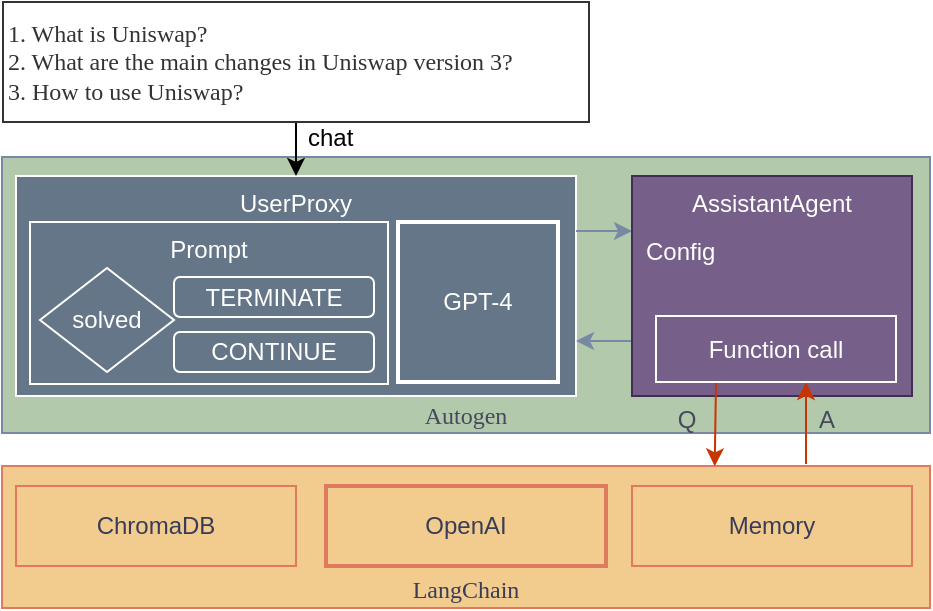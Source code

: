 <mxfile version="24.7.17">
  <diagram name="第 1 页" id="x8BklIuFlCDCuFzLZXhw">
    <mxGraphModel dx="1434" dy="836" grid="0" gridSize="10" guides="1" tooltips="1" connect="1" arrows="1" fold="1" page="0" pageScale="1" pageWidth="827" pageHeight="1169" math="0" shadow="0">
      <root>
        <mxCell id="0" />
        <mxCell id="1" parent="0" />
        <mxCell id="oNX1s3bklzKFaENSkbFV-33" value="Autogen" style="rounded=0;whiteSpace=wrap;html=1;verticalAlign=bottom;labelBackgroundColor=none;fillColor=#B2C9AB;strokeColor=#788AA3;fontColor=#46495D;fontStyle=0;fontFamily=Knewave;align=center;" parent="1" vertex="1">
          <mxGeometry x="26" y="202.5" width="464" height="138" as="geometry" />
        </mxCell>
        <mxCell id="oNX1s3bklzKFaENSkbFV-21" value="UserProxy" style="rounded=0;whiteSpace=wrap;html=1;verticalAlign=top;labelBackgroundColor=none;fillColor=#647687;strokeColor=#FFFFFF;fontColor=#FFFFFF;" parent="1" vertex="1">
          <mxGeometry x="33" y="212" width="280" height="110" as="geometry" />
        </mxCell>
        <mxCell id="oNX1s3bklzKFaENSkbFV-36" value="Prompt" style="rounded=0;whiteSpace=wrap;html=1;verticalAlign=top;labelBackgroundColor=none;fillColor=#647687;strokeColor=#FFFFFF;fontColor=#FFFFFF;" parent="1" vertex="1">
          <mxGeometry x="40" y="235" width="179" height="81" as="geometry" />
        </mxCell>
        <mxCell id="oNX1s3bklzKFaENSkbFV-20" style="edgeStyle=none;rounded=0;orthogonalLoop=1;jettySize=auto;html=1;exitX=1;exitY=0.25;exitDx=0;exitDy=0;entryX=0;entryY=0.25;entryDx=0;entryDy=0;labelBackgroundColor=none;strokeColor=#788AA3;fontColor=default;" parent="1" source="oNX1s3bklzKFaENSkbFV-21" target="oNX1s3bklzKFaENSkbFV-23" edge="1">
          <mxGeometry relative="1" as="geometry" />
        </mxCell>
        <mxCell id="oNX1s3bklzKFaENSkbFV-22" style="edgeStyle=none;rounded=0;orthogonalLoop=1;jettySize=auto;html=1;exitX=0;exitY=0.75;exitDx=0;exitDy=0;entryX=1;entryY=0.75;entryDx=0;entryDy=0;labelBackgroundColor=none;strokeColor=#788AA3;fontColor=default;" parent="1" source="oNX1s3bklzKFaENSkbFV-23" target="oNX1s3bklzKFaENSkbFV-21" edge="1">
          <mxGeometry relative="1" as="geometry" />
        </mxCell>
        <mxCell id="oNX1s3bklzKFaENSkbFV-23" value="AssistantAgent" style="rounded=0;whiteSpace=wrap;html=1;verticalAlign=top;labelBackgroundColor=none;fillColor=#76608a;strokeColor=#432D57;fontColor=#ffffff;" parent="1" vertex="1">
          <mxGeometry x="341" y="212" width="140" height="110" as="geometry" />
        </mxCell>
        <mxCell id="oNX1s3bklzKFaENSkbFV-25" value="Q" style="text;html=1;align=center;verticalAlign=middle;resizable=0;points=[];autosize=1;strokeColor=none;fillColor=none;labelBackgroundColor=none;fontColor=#46495D;" parent="1" vertex="1">
          <mxGeometry x="353" y="319" width="30" height="30" as="geometry" />
        </mxCell>
        <mxCell id="oNX1s3bklzKFaENSkbFV-26" value="A" style="text;html=1;align=center;verticalAlign=middle;resizable=0;points=[];autosize=1;strokeColor=none;fillColor=none;labelBackgroundColor=none;fontColor=#46495D;" parent="1" vertex="1">
          <mxGeometry x="423" y="319" width="30" height="30" as="geometry" />
        </mxCell>
        <mxCell id="oNX1s3bklzKFaENSkbFV-27" value="TERMINATE" style="rounded=1;whiteSpace=wrap;html=1;labelBackgroundColor=none;fillColor=#647687;strokeColor=#FFFFFF;fontColor=#FFFFFF;" parent="1" vertex="1">
          <mxGeometry x="112" y="262.5" width="100" height="20" as="geometry" />
        </mxCell>
        <mxCell id="oNX1s3bklzKFaENSkbFV-28" value="CONTINUE" style="rounded=1;whiteSpace=wrap;html=1;labelBackgroundColor=none;fillColor=#647687;strokeColor=#FFFFFF;fontColor=#FFFFFF;" parent="1" vertex="1">
          <mxGeometry x="112" y="290" width="100" height="20" as="geometry" />
        </mxCell>
        <mxCell id="oNX1s3bklzKFaENSkbFV-29" value="LangChain" style="rounded=0;whiteSpace=wrap;html=1;verticalAlign=bottom;labelBackgroundColor=none;fillColor=#F2CC8F;strokeColor=#E07A5F;fontColor=#393C56;fontStyle=0;fontFamily=Knewave;align=center;" parent="1" vertex="1">
          <mxGeometry x="26" y="357" width="464" height="71" as="geometry" />
        </mxCell>
        <mxCell id="oNX1s3bklzKFaENSkbFV-30" value="ChromaDB" style="rounded=0;whiteSpace=wrap;html=1;labelBackgroundColor=none;fillColor=#F2CC8F;strokeColor=#E07A5F;fontColor=#393C56;" parent="1" vertex="1">
          <mxGeometry x="33" y="367" width="140" height="40" as="geometry" />
        </mxCell>
        <mxCell id="oNX1s3bklzKFaENSkbFV-31" value="Memory" style="rounded=0;whiteSpace=wrap;html=1;labelBackgroundColor=none;fillColor=#F2CC8F;strokeColor=#E07A5F;fontColor=#393C56;" parent="1" vertex="1">
          <mxGeometry x="341" y="367" width="140" height="40" as="geometry" />
        </mxCell>
        <mxCell id="oNX1s3bklzKFaENSkbFV-32" value="OpenAI" style="rounded=0;whiteSpace=wrap;html=1;labelBackgroundColor=none;fillColor=#F2CC8F;strokeColor=#E07A5F;fontColor=#393C56;strokeWidth=2;" parent="1" vertex="1">
          <mxGeometry x="188" y="367" width="140" height="40" as="geometry" />
        </mxCell>
        <mxCell id="oNX1s3bklzKFaENSkbFV-34" value="GPT-4" style="whiteSpace=wrap;html=1;aspect=fixed;fillColor=#647687;fontColor=#FFFFFF;strokeColor=#FFFFFF;strokeWidth=2;" parent="1" vertex="1">
          <mxGeometry x="224" y="235" width="80" height="80" as="geometry" />
        </mxCell>
        <mxCell id="oNX1s3bklzKFaENSkbFV-35" value="solved " style="rhombus;whiteSpace=wrap;fillColor=#647687;fontColor=#FFFFFF;strokeColor=#FFFFFF;" parent="1" vertex="1">
          <mxGeometry x="45" y="258" width="67" height="52" as="geometry" />
        </mxCell>
        <mxCell id="oNX1s3bklzKFaENSkbFV-38" value="Config" style="text;html=1;align=left;verticalAlign=middle;resizable=0;points=[];autosize=1;strokeColor=none;fillColor=#76608a;fontColor=#ffffff;" parent="1" vertex="1">
          <mxGeometry x="346" y="236.5" width="53" height="26" as="geometry" />
        </mxCell>
        <mxCell id="oNX1s3bklzKFaENSkbFV-11" style="edgeStyle=none;rounded=0;orthogonalLoop=1;jettySize=auto;html=1;labelBackgroundColor=none;strokeColor=#C73500;fontColor=default;exitX=0.25;exitY=1;exitDx=0;exitDy=0;fillColor=#fa6800;entryX=0.768;entryY=0.002;entryDx=0;entryDy=0;entryPerimeter=0;" parent="1" source="oNX1s3bklzKFaENSkbFV-24" target="oNX1s3bklzKFaENSkbFV-29" edge="1">
          <mxGeometry relative="1" as="geometry">
            <mxPoint x="370" y="292" as="sourcePoint" />
            <mxPoint x="383" y="355" as="targetPoint" />
          </mxGeometry>
        </mxCell>
        <mxCell id="oNX1s3bklzKFaENSkbFV-12" style="edgeStyle=none;rounded=0;orthogonalLoop=1;jettySize=auto;html=1;labelBackgroundColor=none;strokeColor=#C73500;fontColor=default;fillColor=#fa6800;entryX=0.625;entryY=1.002;entryDx=0;entryDy=0;entryPerimeter=0;" parent="1" target="oNX1s3bklzKFaENSkbFV-24" edge="1">
          <mxGeometry relative="1" as="geometry">
            <mxPoint x="428" y="356" as="sourcePoint" />
            <mxPoint x="428" y="318" as="targetPoint" />
          </mxGeometry>
        </mxCell>
        <mxCell id="oNX1s3bklzKFaENSkbFV-24" value="Function call" style="rounded=0;whiteSpace=wrap;html=1;labelBackgroundColor=none;fillColor=#76608a;strokeColor=#FFFFFF;fontColor=#ffffff;" parent="1" vertex="1">
          <mxGeometry x="353" y="282" width="120" height="33" as="geometry" />
        </mxCell>
        <mxCell id="oNX1s3bklzKFaENSkbFV-41" style="rounded=0;orthogonalLoop=1;jettySize=auto;html=1;exitX=0.5;exitY=1;exitDx=0;exitDy=0;" parent="1" source="oNX1s3bklzKFaENSkbFV-40" target="oNX1s3bklzKFaENSkbFV-21" edge="1">
          <mxGeometry relative="1" as="geometry" />
        </mxCell>
        <mxCell id="oNX1s3bklzKFaENSkbFV-40" value="&lt;span style=&quot;font-family: &amp;quot;Comic Sans MS&amp;quot;; text-wrap: nowrap;&quot;&gt;1. What is Uniswap?&lt;/span&gt;&lt;br style=&quot;padding: 0px; margin: 0px; font-family: &amp;quot;Comic Sans MS&amp;quot;; text-wrap: nowrap;&quot;&gt;&lt;span style=&quot;font-family: &amp;quot;Comic Sans MS&amp;quot;; text-wrap: nowrap;&quot;&gt;2. What are the main changes in Uniswap version 3?&lt;/span&gt;&lt;br style=&quot;padding: 0px; margin: 0px; font-family: &amp;quot;Comic Sans MS&amp;quot;; text-wrap: nowrap;&quot;&gt;&lt;span style=&quot;font-family: &amp;quot;Comic Sans MS&amp;quot;; text-wrap: nowrap;&quot;&gt;3. How to use Uniswap?&lt;/span&gt;" style="rounded=0;whiteSpace=wrap;html=1;align=left;fontColor=#333333;strokeColor=#333333;" parent="1" vertex="1">
          <mxGeometry x="26.5" y="125" width="293" height="60" as="geometry" />
        </mxCell>
        <mxCell id="oNX1s3bklzKFaENSkbFV-42" value="chat" style="text;html=1;align=left;verticalAlign=middle;resizable=0;points=[];autosize=1;strokeColor=none;fillColor=none;" parent="1" vertex="1">
          <mxGeometry x="177" y="179.5" width="41" height="26" as="geometry" />
        </mxCell>
      </root>
    </mxGraphModel>
  </diagram>
</mxfile>
